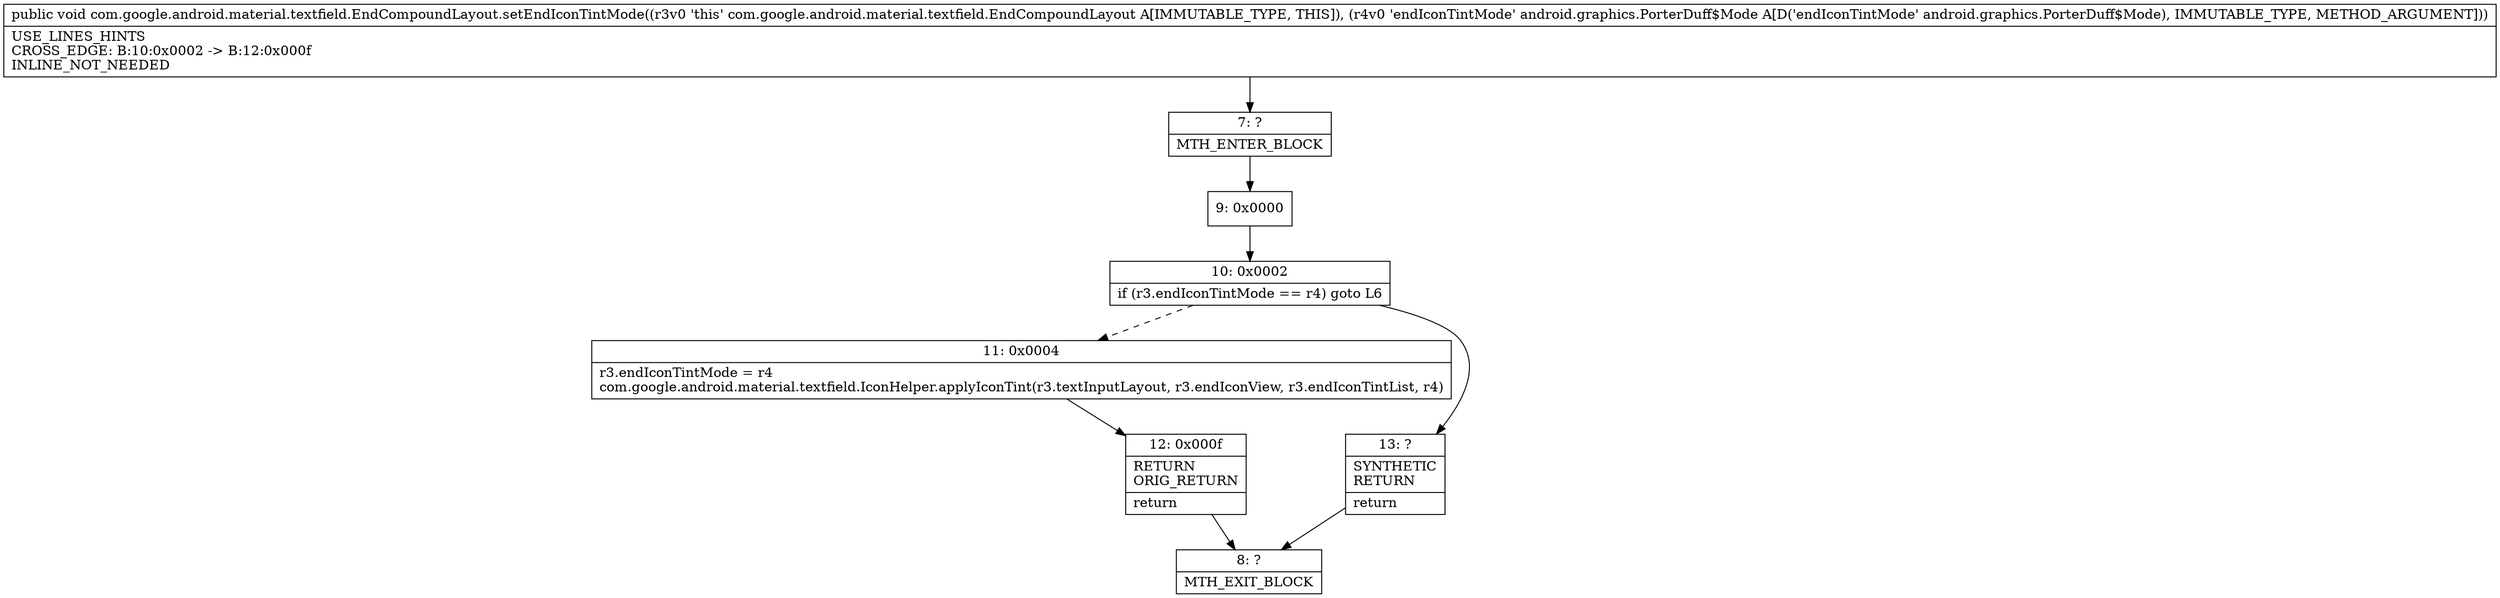 digraph "CFG forcom.google.android.material.textfield.EndCompoundLayout.setEndIconTintMode(Landroid\/graphics\/PorterDuff$Mode;)V" {
Node_7 [shape=record,label="{7\:\ ?|MTH_ENTER_BLOCK\l}"];
Node_9 [shape=record,label="{9\:\ 0x0000}"];
Node_10 [shape=record,label="{10\:\ 0x0002|if (r3.endIconTintMode == r4) goto L6\l}"];
Node_11 [shape=record,label="{11\:\ 0x0004|r3.endIconTintMode = r4\lcom.google.android.material.textfield.IconHelper.applyIconTint(r3.textInputLayout, r3.endIconView, r3.endIconTintList, r4)\l}"];
Node_12 [shape=record,label="{12\:\ 0x000f|RETURN\lORIG_RETURN\l|return\l}"];
Node_8 [shape=record,label="{8\:\ ?|MTH_EXIT_BLOCK\l}"];
Node_13 [shape=record,label="{13\:\ ?|SYNTHETIC\lRETURN\l|return\l}"];
MethodNode[shape=record,label="{public void com.google.android.material.textfield.EndCompoundLayout.setEndIconTintMode((r3v0 'this' com.google.android.material.textfield.EndCompoundLayout A[IMMUTABLE_TYPE, THIS]), (r4v0 'endIconTintMode' android.graphics.PorterDuff$Mode A[D('endIconTintMode' android.graphics.PorterDuff$Mode), IMMUTABLE_TYPE, METHOD_ARGUMENT]))  | USE_LINES_HINTS\lCROSS_EDGE: B:10:0x0002 \-\> B:12:0x000f\lINLINE_NOT_NEEDED\l}"];
MethodNode -> Node_7;Node_7 -> Node_9;
Node_9 -> Node_10;
Node_10 -> Node_11[style=dashed];
Node_10 -> Node_13;
Node_11 -> Node_12;
Node_12 -> Node_8;
Node_13 -> Node_8;
}

